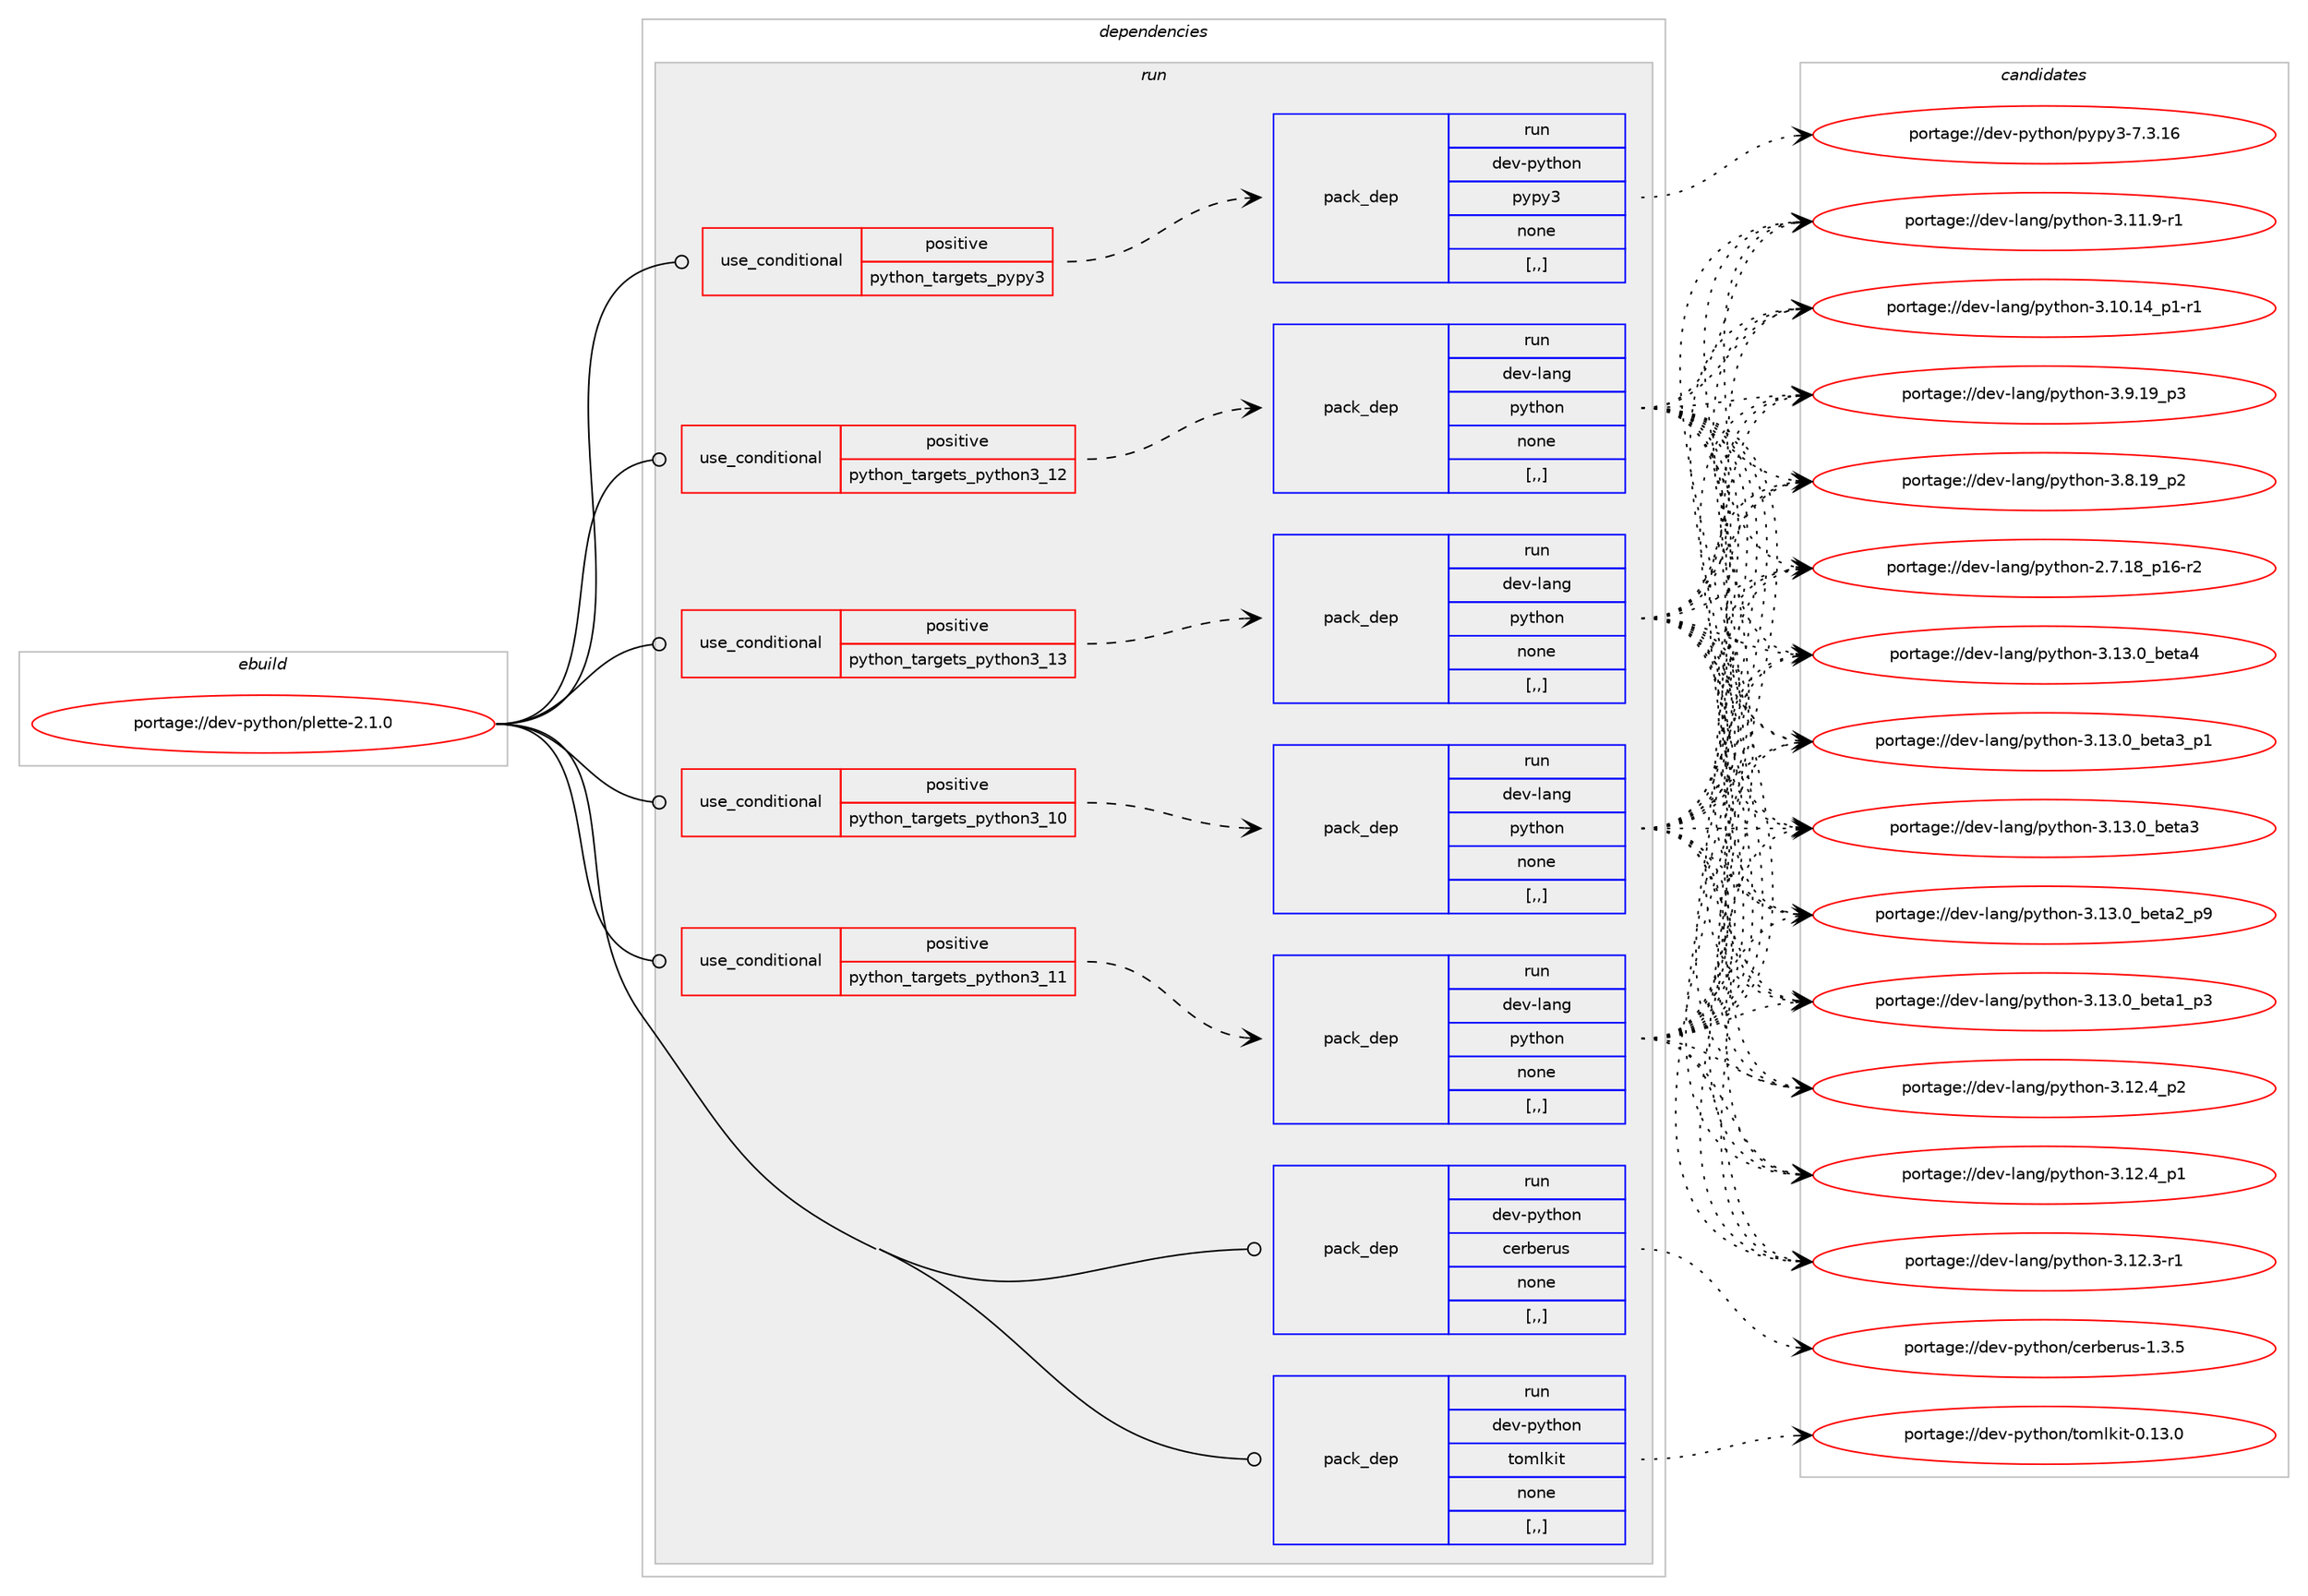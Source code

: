 digraph prolog {

# *************
# Graph options
# *************

newrank=true;
concentrate=true;
compound=true;
graph [rankdir=LR,fontname=Helvetica,fontsize=10,ranksep=1.5];#, ranksep=2.5, nodesep=0.2];
edge  [arrowhead=vee];
node  [fontname=Helvetica,fontsize=10];

# **********
# The ebuild
# **********

subgraph cluster_leftcol {
color=gray;
label=<<i>ebuild</i>>;
id [label="portage://dev-python/plette-2.1.0", color=red, width=4, href="../dev-python/plette-2.1.0.svg"];
}

# ****************
# The dependencies
# ****************

subgraph cluster_midcol {
color=gray;
label=<<i>dependencies</i>>;
subgraph cluster_compile {
fillcolor="#eeeeee";
style=filled;
label=<<i>compile</i>>;
}
subgraph cluster_compileandrun {
fillcolor="#eeeeee";
style=filled;
label=<<i>compile and run</i>>;
}
subgraph cluster_run {
fillcolor="#eeeeee";
style=filled;
label=<<i>run</i>>;
subgraph cond36189 {
dependency154976 [label=<<TABLE BORDER="0" CELLBORDER="1" CELLSPACING="0" CELLPADDING="4"><TR><TD ROWSPAN="3" CELLPADDING="10">use_conditional</TD></TR><TR><TD>positive</TD></TR><TR><TD>python_targets_pypy3</TD></TR></TABLE>>, shape=none, color=red];
subgraph pack117536 {
dependency154977 [label=<<TABLE BORDER="0" CELLBORDER="1" CELLSPACING="0" CELLPADDING="4" WIDTH="220"><TR><TD ROWSPAN="6" CELLPADDING="30">pack_dep</TD></TR><TR><TD WIDTH="110">run</TD></TR><TR><TD>dev-python</TD></TR><TR><TD>pypy3</TD></TR><TR><TD>none</TD></TR><TR><TD>[,,]</TD></TR></TABLE>>, shape=none, color=blue];
}
dependency154976:e -> dependency154977:w [weight=20,style="dashed",arrowhead="vee"];
}
id:e -> dependency154976:w [weight=20,style="solid",arrowhead="odot"];
subgraph cond36190 {
dependency154978 [label=<<TABLE BORDER="0" CELLBORDER="1" CELLSPACING="0" CELLPADDING="4"><TR><TD ROWSPAN="3" CELLPADDING="10">use_conditional</TD></TR><TR><TD>positive</TD></TR><TR><TD>python_targets_python3_10</TD></TR></TABLE>>, shape=none, color=red];
subgraph pack117537 {
dependency154979 [label=<<TABLE BORDER="0" CELLBORDER="1" CELLSPACING="0" CELLPADDING="4" WIDTH="220"><TR><TD ROWSPAN="6" CELLPADDING="30">pack_dep</TD></TR><TR><TD WIDTH="110">run</TD></TR><TR><TD>dev-lang</TD></TR><TR><TD>python</TD></TR><TR><TD>none</TD></TR><TR><TD>[,,]</TD></TR></TABLE>>, shape=none, color=blue];
}
dependency154978:e -> dependency154979:w [weight=20,style="dashed",arrowhead="vee"];
}
id:e -> dependency154978:w [weight=20,style="solid",arrowhead="odot"];
subgraph cond36191 {
dependency154980 [label=<<TABLE BORDER="0" CELLBORDER="1" CELLSPACING="0" CELLPADDING="4"><TR><TD ROWSPAN="3" CELLPADDING="10">use_conditional</TD></TR><TR><TD>positive</TD></TR><TR><TD>python_targets_python3_11</TD></TR></TABLE>>, shape=none, color=red];
subgraph pack117538 {
dependency154981 [label=<<TABLE BORDER="0" CELLBORDER="1" CELLSPACING="0" CELLPADDING="4" WIDTH="220"><TR><TD ROWSPAN="6" CELLPADDING="30">pack_dep</TD></TR><TR><TD WIDTH="110">run</TD></TR><TR><TD>dev-lang</TD></TR><TR><TD>python</TD></TR><TR><TD>none</TD></TR><TR><TD>[,,]</TD></TR></TABLE>>, shape=none, color=blue];
}
dependency154980:e -> dependency154981:w [weight=20,style="dashed",arrowhead="vee"];
}
id:e -> dependency154980:w [weight=20,style="solid",arrowhead="odot"];
subgraph cond36192 {
dependency154982 [label=<<TABLE BORDER="0" CELLBORDER="1" CELLSPACING="0" CELLPADDING="4"><TR><TD ROWSPAN="3" CELLPADDING="10">use_conditional</TD></TR><TR><TD>positive</TD></TR><TR><TD>python_targets_python3_12</TD></TR></TABLE>>, shape=none, color=red];
subgraph pack117539 {
dependency154983 [label=<<TABLE BORDER="0" CELLBORDER="1" CELLSPACING="0" CELLPADDING="4" WIDTH="220"><TR><TD ROWSPAN="6" CELLPADDING="30">pack_dep</TD></TR><TR><TD WIDTH="110">run</TD></TR><TR><TD>dev-lang</TD></TR><TR><TD>python</TD></TR><TR><TD>none</TD></TR><TR><TD>[,,]</TD></TR></TABLE>>, shape=none, color=blue];
}
dependency154982:e -> dependency154983:w [weight=20,style="dashed",arrowhead="vee"];
}
id:e -> dependency154982:w [weight=20,style="solid",arrowhead="odot"];
subgraph cond36193 {
dependency154984 [label=<<TABLE BORDER="0" CELLBORDER="1" CELLSPACING="0" CELLPADDING="4"><TR><TD ROWSPAN="3" CELLPADDING="10">use_conditional</TD></TR><TR><TD>positive</TD></TR><TR><TD>python_targets_python3_13</TD></TR></TABLE>>, shape=none, color=red];
subgraph pack117540 {
dependency154985 [label=<<TABLE BORDER="0" CELLBORDER="1" CELLSPACING="0" CELLPADDING="4" WIDTH="220"><TR><TD ROWSPAN="6" CELLPADDING="30">pack_dep</TD></TR><TR><TD WIDTH="110">run</TD></TR><TR><TD>dev-lang</TD></TR><TR><TD>python</TD></TR><TR><TD>none</TD></TR><TR><TD>[,,]</TD></TR></TABLE>>, shape=none, color=blue];
}
dependency154984:e -> dependency154985:w [weight=20,style="dashed",arrowhead="vee"];
}
id:e -> dependency154984:w [weight=20,style="solid",arrowhead="odot"];
subgraph pack117541 {
dependency154986 [label=<<TABLE BORDER="0" CELLBORDER="1" CELLSPACING="0" CELLPADDING="4" WIDTH="220"><TR><TD ROWSPAN="6" CELLPADDING="30">pack_dep</TD></TR><TR><TD WIDTH="110">run</TD></TR><TR><TD>dev-python</TD></TR><TR><TD>cerberus</TD></TR><TR><TD>none</TD></TR><TR><TD>[,,]</TD></TR></TABLE>>, shape=none, color=blue];
}
id:e -> dependency154986:w [weight=20,style="solid",arrowhead="odot"];
subgraph pack117542 {
dependency154987 [label=<<TABLE BORDER="0" CELLBORDER="1" CELLSPACING="0" CELLPADDING="4" WIDTH="220"><TR><TD ROWSPAN="6" CELLPADDING="30">pack_dep</TD></TR><TR><TD WIDTH="110">run</TD></TR><TR><TD>dev-python</TD></TR><TR><TD>tomlkit</TD></TR><TR><TD>none</TD></TR><TR><TD>[,,]</TD></TR></TABLE>>, shape=none, color=blue];
}
id:e -> dependency154987:w [weight=20,style="solid",arrowhead="odot"];
}
}

# **************
# The candidates
# **************

subgraph cluster_choices {
rank=same;
color=gray;
label=<<i>candidates</i>>;

subgraph choice117536 {
color=black;
nodesep=1;
choice10010111845112121116104111110471121211121215145554651464954 [label="portage://dev-python/pypy3-7.3.16", color=red, width=4,href="../dev-python/pypy3-7.3.16.svg"];
dependency154977:e -> choice10010111845112121116104111110471121211121215145554651464954:w [style=dotted,weight="100"];
}
subgraph choice117537 {
color=black;
nodesep=1;
choice1001011184510897110103471121211161041111104551464951464895981011169752 [label="portage://dev-lang/python-3.13.0_beta4", color=red, width=4,href="../dev-lang/python-3.13.0_beta4.svg"];
choice10010111845108971101034711212111610411111045514649514648959810111697519511249 [label="portage://dev-lang/python-3.13.0_beta3_p1", color=red, width=4,href="../dev-lang/python-3.13.0_beta3_p1.svg"];
choice1001011184510897110103471121211161041111104551464951464895981011169751 [label="portage://dev-lang/python-3.13.0_beta3", color=red, width=4,href="../dev-lang/python-3.13.0_beta3.svg"];
choice10010111845108971101034711212111610411111045514649514648959810111697509511257 [label="portage://dev-lang/python-3.13.0_beta2_p9", color=red, width=4,href="../dev-lang/python-3.13.0_beta2_p9.svg"];
choice10010111845108971101034711212111610411111045514649514648959810111697499511251 [label="portage://dev-lang/python-3.13.0_beta1_p3", color=red, width=4,href="../dev-lang/python-3.13.0_beta1_p3.svg"];
choice100101118451089711010347112121116104111110455146495046529511250 [label="portage://dev-lang/python-3.12.4_p2", color=red, width=4,href="../dev-lang/python-3.12.4_p2.svg"];
choice100101118451089711010347112121116104111110455146495046529511249 [label="portage://dev-lang/python-3.12.4_p1", color=red, width=4,href="../dev-lang/python-3.12.4_p1.svg"];
choice100101118451089711010347112121116104111110455146495046514511449 [label="portage://dev-lang/python-3.12.3-r1", color=red, width=4,href="../dev-lang/python-3.12.3-r1.svg"];
choice100101118451089711010347112121116104111110455146494946574511449 [label="portage://dev-lang/python-3.11.9-r1", color=red, width=4,href="../dev-lang/python-3.11.9-r1.svg"];
choice100101118451089711010347112121116104111110455146494846495295112494511449 [label="portage://dev-lang/python-3.10.14_p1-r1", color=red, width=4,href="../dev-lang/python-3.10.14_p1-r1.svg"];
choice100101118451089711010347112121116104111110455146574649579511251 [label="portage://dev-lang/python-3.9.19_p3", color=red, width=4,href="../dev-lang/python-3.9.19_p3.svg"];
choice100101118451089711010347112121116104111110455146564649579511250 [label="portage://dev-lang/python-3.8.19_p2", color=red, width=4,href="../dev-lang/python-3.8.19_p2.svg"];
choice100101118451089711010347112121116104111110455046554649569511249544511450 [label="portage://dev-lang/python-2.7.18_p16-r2", color=red, width=4,href="../dev-lang/python-2.7.18_p16-r2.svg"];
dependency154979:e -> choice1001011184510897110103471121211161041111104551464951464895981011169752:w [style=dotted,weight="100"];
dependency154979:e -> choice10010111845108971101034711212111610411111045514649514648959810111697519511249:w [style=dotted,weight="100"];
dependency154979:e -> choice1001011184510897110103471121211161041111104551464951464895981011169751:w [style=dotted,weight="100"];
dependency154979:e -> choice10010111845108971101034711212111610411111045514649514648959810111697509511257:w [style=dotted,weight="100"];
dependency154979:e -> choice10010111845108971101034711212111610411111045514649514648959810111697499511251:w [style=dotted,weight="100"];
dependency154979:e -> choice100101118451089711010347112121116104111110455146495046529511250:w [style=dotted,weight="100"];
dependency154979:e -> choice100101118451089711010347112121116104111110455146495046529511249:w [style=dotted,weight="100"];
dependency154979:e -> choice100101118451089711010347112121116104111110455146495046514511449:w [style=dotted,weight="100"];
dependency154979:e -> choice100101118451089711010347112121116104111110455146494946574511449:w [style=dotted,weight="100"];
dependency154979:e -> choice100101118451089711010347112121116104111110455146494846495295112494511449:w [style=dotted,weight="100"];
dependency154979:e -> choice100101118451089711010347112121116104111110455146574649579511251:w [style=dotted,weight="100"];
dependency154979:e -> choice100101118451089711010347112121116104111110455146564649579511250:w [style=dotted,weight="100"];
dependency154979:e -> choice100101118451089711010347112121116104111110455046554649569511249544511450:w [style=dotted,weight="100"];
}
subgraph choice117538 {
color=black;
nodesep=1;
choice1001011184510897110103471121211161041111104551464951464895981011169752 [label="portage://dev-lang/python-3.13.0_beta4", color=red, width=4,href="../dev-lang/python-3.13.0_beta4.svg"];
choice10010111845108971101034711212111610411111045514649514648959810111697519511249 [label="portage://dev-lang/python-3.13.0_beta3_p1", color=red, width=4,href="../dev-lang/python-3.13.0_beta3_p1.svg"];
choice1001011184510897110103471121211161041111104551464951464895981011169751 [label="portage://dev-lang/python-3.13.0_beta3", color=red, width=4,href="../dev-lang/python-3.13.0_beta3.svg"];
choice10010111845108971101034711212111610411111045514649514648959810111697509511257 [label="portage://dev-lang/python-3.13.0_beta2_p9", color=red, width=4,href="../dev-lang/python-3.13.0_beta2_p9.svg"];
choice10010111845108971101034711212111610411111045514649514648959810111697499511251 [label="portage://dev-lang/python-3.13.0_beta1_p3", color=red, width=4,href="../dev-lang/python-3.13.0_beta1_p3.svg"];
choice100101118451089711010347112121116104111110455146495046529511250 [label="portage://dev-lang/python-3.12.4_p2", color=red, width=4,href="../dev-lang/python-3.12.4_p2.svg"];
choice100101118451089711010347112121116104111110455146495046529511249 [label="portage://dev-lang/python-3.12.4_p1", color=red, width=4,href="../dev-lang/python-3.12.4_p1.svg"];
choice100101118451089711010347112121116104111110455146495046514511449 [label="portage://dev-lang/python-3.12.3-r1", color=red, width=4,href="../dev-lang/python-3.12.3-r1.svg"];
choice100101118451089711010347112121116104111110455146494946574511449 [label="portage://dev-lang/python-3.11.9-r1", color=red, width=4,href="../dev-lang/python-3.11.9-r1.svg"];
choice100101118451089711010347112121116104111110455146494846495295112494511449 [label="portage://dev-lang/python-3.10.14_p1-r1", color=red, width=4,href="../dev-lang/python-3.10.14_p1-r1.svg"];
choice100101118451089711010347112121116104111110455146574649579511251 [label="portage://dev-lang/python-3.9.19_p3", color=red, width=4,href="../dev-lang/python-3.9.19_p3.svg"];
choice100101118451089711010347112121116104111110455146564649579511250 [label="portage://dev-lang/python-3.8.19_p2", color=red, width=4,href="../dev-lang/python-3.8.19_p2.svg"];
choice100101118451089711010347112121116104111110455046554649569511249544511450 [label="portage://dev-lang/python-2.7.18_p16-r2", color=red, width=4,href="../dev-lang/python-2.7.18_p16-r2.svg"];
dependency154981:e -> choice1001011184510897110103471121211161041111104551464951464895981011169752:w [style=dotted,weight="100"];
dependency154981:e -> choice10010111845108971101034711212111610411111045514649514648959810111697519511249:w [style=dotted,weight="100"];
dependency154981:e -> choice1001011184510897110103471121211161041111104551464951464895981011169751:w [style=dotted,weight="100"];
dependency154981:e -> choice10010111845108971101034711212111610411111045514649514648959810111697509511257:w [style=dotted,weight="100"];
dependency154981:e -> choice10010111845108971101034711212111610411111045514649514648959810111697499511251:w [style=dotted,weight="100"];
dependency154981:e -> choice100101118451089711010347112121116104111110455146495046529511250:w [style=dotted,weight="100"];
dependency154981:e -> choice100101118451089711010347112121116104111110455146495046529511249:w [style=dotted,weight="100"];
dependency154981:e -> choice100101118451089711010347112121116104111110455146495046514511449:w [style=dotted,weight="100"];
dependency154981:e -> choice100101118451089711010347112121116104111110455146494946574511449:w [style=dotted,weight="100"];
dependency154981:e -> choice100101118451089711010347112121116104111110455146494846495295112494511449:w [style=dotted,weight="100"];
dependency154981:e -> choice100101118451089711010347112121116104111110455146574649579511251:w [style=dotted,weight="100"];
dependency154981:e -> choice100101118451089711010347112121116104111110455146564649579511250:w [style=dotted,weight="100"];
dependency154981:e -> choice100101118451089711010347112121116104111110455046554649569511249544511450:w [style=dotted,weight="100"];
}
subgraph choice117539 {
color=black;
nodesep=1;
choice1001011184510897110103471121211161041111104551464951464895981011169752 [label="portage://dev-lang/python-3.13.0_beta4", color=red, width=4,href="../dev-lang/python-3.13.0_beta4.svg"];
choice10010111845108971101034711212111610411111045514649514648959810111697519511249 [label="portage://dev-lang/python-3.13.0_beta3_p1", color=red, width=4,href="../dev-lang/python-3.13.0_beta3_p1.svg"];
choice1001011184510897110103471121211161041111104551464951464895981011169751 [label="portage://dev-lang/python-3.13.0_beta3", color=red, width=4,href="../dev-lang/python-3.13.0_beta3.svg"];
choice10010111845108971101034711212111610411111045514649514648959810111697509511257 [label="portage://dev-lang/python-3.13.0_beta2_p9", color=red, width=4,href="../dev-lang/python-3.13.0_beta2_p9.svg"];
choice10010111845108971101034711212111610411111045514649514648959810111697499511251 [label="portage://dev-lang/python-3.13.0_beta1_p3", color=red, width=4,href="../dev-lang/python-3.13.0_beta1_p3.svg"];
choice100101118451089711010347112121116104111110455146495046529511250 [label="portage://dev-lang/python-3.12.4_p2", color=red, width=4,href="../dev-lang/python-3.12.4_p2.svg"];
choice100101118451089711010347112121116104111110455146495046529511249 [label="portage://dev-lang/python-3.12.4_p1", color=red, width=4,href="../dev-lang/python-3.12.4_p1.svg"];
choice100101118451089711010347112121116104111110455146495046514511449 [label="portage://dev-lang/python-3.12.3-r1", color=red, width=4,href="../dev-lang/python-3.12.3-r1.svg"];
choice100101118451089711010347112121116104111110455146494946574511449 [label="portage://dev-lang/python-3.11.9-r1", color=red, width=4,href="../dev-lang/python-3.11.9-r1.svg"];
choice100101118451089711010347112121116104111110455146494846495295112494511449 [label="portage://dev-lang/python-3.10.14_p1-r1", color=red, width=4,href="../dev-lang/python-3.10.14_p1-r1.svg"];
choice100101118451089711010347112121116104111110455146574649579511251 [label="portage://dev-lang/python-3.9.19_p3", color=red, width=4,href="../dev-lang/python-3.9.19_p3.svg"];
choice100101118451089711010347112121116104111110455146564649579511250 [label="portage://dev-lang/python-3.8.19_p2", color=red, width=4,href="../dev-lang/python-3.8.19_p2.svg"];
choice100101118451089711010347112121116104111110455046554649569511249544511450 [label="portage://dev-lang/python-2.7.18_p16-r2", color=red, width=4,href="../dev-lang/python-2.7.18_p16-r2.svg"];
dependency154983:e -> choice1001011184510897110103471121211161041111104551464951464895981011169752:w [style=dotted,weight="100"];
dependency154983:e -> choice10010111845108971101034711212111610411111045514649514648959810111697519511249:w [style=dotted,weight="100"];
dependency154983:e -> choice1001011184510897110103471121211161041111104551464951464895981011169751:w [style=dotted,weight="100"];
dependency154983:e -> choice10010111845108971101034711212111610411111045514649514648959810111697509511257:w [style=dotted,weight="100"];
dependency154983:e -> choice10010111845108971101034711212111610411111045514649514648959810111697499511251:w [style=dotted,weight="100"];
dependency154983:e -> choice100101118451089711010347112121116104111110455146495046529511250:w [style=dotted,weight="100"];
dependency154983:e -> choice100101118451089711010347112121116104111110455146495046529511249:w [style=dotted,weight="100"];
dependency154983:e -> choice100101118451089711010347112121116104111110455146495046514511449:w [style=dotted,weight="100"];
dependency154983:e -> choice100101118451089711010347112121116104111110455146494946574511449:w [style=dotted,weight="100"];
dependency154983:e -> choice100101118451089711010347112121116104111110455146494846495295112494511449:w [style=dotted,weight="100"];
dependency154983:e -> choice100101118451089711010347112121116104111110455146574649579511251:w [style=dotted,weight="100"];
dependency154983:e -> choice100101118451089711010347112121116104111110455146564649579511250:w [style=dotted,weight="100"];
dependency154983:e -> choice100101118451089711010347112121116104111110455046554649569511249544511450:w [style=dotted,weight="100"];
}
subgraph choice117540 {
color=black;
nodesep=1;
choice1001011184510897110103471121211161041111104551464951464895981011169752 [label="portage://dev-lang/python-3.13.0_beta4", color=red, width=4,href="../dev-lang/python-3.13.0_beta4.svg"];
choice10010111845108971101034711212111610411111045514649514648959810111697519511249 [label="portage://dev-lang/python-3.13.0_beta3_p1", color=red, width=4,href="../dev-lang/python-3.13.0_beta3_p1.svg"];
choice1001011184510897110103471121211161041111104551464951464895981011169751 [label="portage://dev-lang/python-3.13.0_beta3", color=red, width=4,href="../dev-lang/python-3.13.0_beta3.svg"];
choice10010111845108971101034711212111610411111045514649514648959810111697509511257 [label="portage://dev-lang/python-3.13.0_beta2_p9", color=red, width=4,href="../dev-lang/python-3.13.0_beta2_p9.svg"];
choice10010111845108971101034711212111610411111045514649514648959810111697499511251 [label="portage://dev-lang/python-3.13.0_beta1_p3", color=red, width=4,href="../dev-lang/python-3.13.0_beta1_p3.svg"];
choice100101118451089711010347112121116104111110455146495046529511250 [label="portage://dev-lang/python-3.12.4_p2", color=red, width=4,href="../dev-lang/python-3.12.4_p2.svg"];
choice100101118451089711010347112121116104111110455146495046529511249 [label="portage://dev-lang/python-3.12.4_p1", color=red, width=4,href="../dev-lang/python-3.12.4_p1.svg"];
choice100101118451089711010347112121116104111110455146495046514511449 [label="portage://dev-lang/python-3.12.3-r1", color=red, width=4,href="../dev-lang/python-3.12.3-r1.svg"];
choice100101118451089711010347112121116104111110455146494946574511449 [label="portage://dev-lang/python-3.11.9-r1", color=red, width=4,href="../dev-lang/python-3.11.9-r1.svg"];
choice100101118451089711010347112121116104111110455146494846495295112494511449 [label="portage://dev-lang/python-3.10.14_p1-r1", color=red, width=4,href="../dev-lang/python-3.10.14_p1-r1.svg"];
choice100101118451089711010347112121116104111110455146574649579511251 [label="portage://dev-lang/python-3.9.19_p3", color=red, width=4,href="../dev-lang/python-3.9.19_p3.svg"];
choice100101118451089711010347112121116104111110455146564649579511250 [label="portage://dev-lang/python-3.8.19_p2", color=red, width=4,href="../dev-lang/python-3.8.19_p2.svg"];
choice100101118451089711010347112121116104111110455046554649569511249544511450 [label="portage://dev-lang/python-2.7.18_p16-r2", color=red, width=4,href="../dev-lang/python-2.7.18_p16-r2.svg"];
dependency154985:e -> choice1001011184510897110103471121211161041111104551464951464895981011169752:w [style=dotted,weight="100"];
dependency154985:e -> choice10010111845108971101034711212111610411111045514649514648959810111697519511249:w [style=dotted,weight="100"];
dependency154985:e -> choice1001011184510897110103471121211161041111104551464951464895981011169751:w [style=dotted,weight="100"];
dependency154985:e -> choice10010111845108971101034711212111610411111045514649514648959810111697509511257:w [style=dotted,weight="100"];
dependency154985:e -> choice10010111845108971101034711212111610411111045514649514648959810111697499511251:w [style=dotted,weight="100"];
dependency154985:e -> choice100101118451089711010347112121116104111110455146495046529511250:w [style=dotted,weight="100"];
dependency154985:e -> choice100101118451089711010347112121116104111110455146495046529511249:w [style=dotted,weight="100"];
dependency154985:e -> choice100101118451089711010347112121116104111110455146495046514511449:w [style=dotted,weight="100"];
dependency154985:e -> choice100101118451089711010347112121116104111110455146494946574511449:w [style=dotted,weight="100"];
dependency154985:e -> choice100101118451089711010347112121116104111110455146494846495295112494511449:w [style=dotted,weight="100"];
dependency154985:e -> choice100101118451089711010347112121116104111110455146574649579511251:w [style=dotted,weight="100"];
dependency154985:e -> choice100101118451089711010347112121116104111110455146564649579511250:w [style=dotted,weight="100"];
dependency154985:e -> choice100101118451089711010347112121116104111110455046554649569511249544511450:w [style=dotted,weight="100"];
}
subgraph choice117541 {
color=black;
nodesep=1;
choice10010111845112121116104111110479910111498101114117115454946514653 [label="portage://dev-python/cerberus-1.3.5", color=red, width=4,href="../dev-python/cerberus-1.3.5.svg"];
dependency154986:e -> choice10010111845112121116104111110479910111498101114117115454946514653:w [style=dotted,weight="100"];
}
subgraph choice117542 {
color=black;
nodesep=1;
choice100101118451121211161041111104711611110910810710511645484649514648 [label="portage://dev-python/tomlkit-0.13.0", color=red, width=4,href="../dev-python/tomlkit-0.13.0.svg"];
dependency154987:e -> choice100101118451121211161041111104711611110910810710511645484649514648:w [style=dotted,weight="100"];
}
}

}
